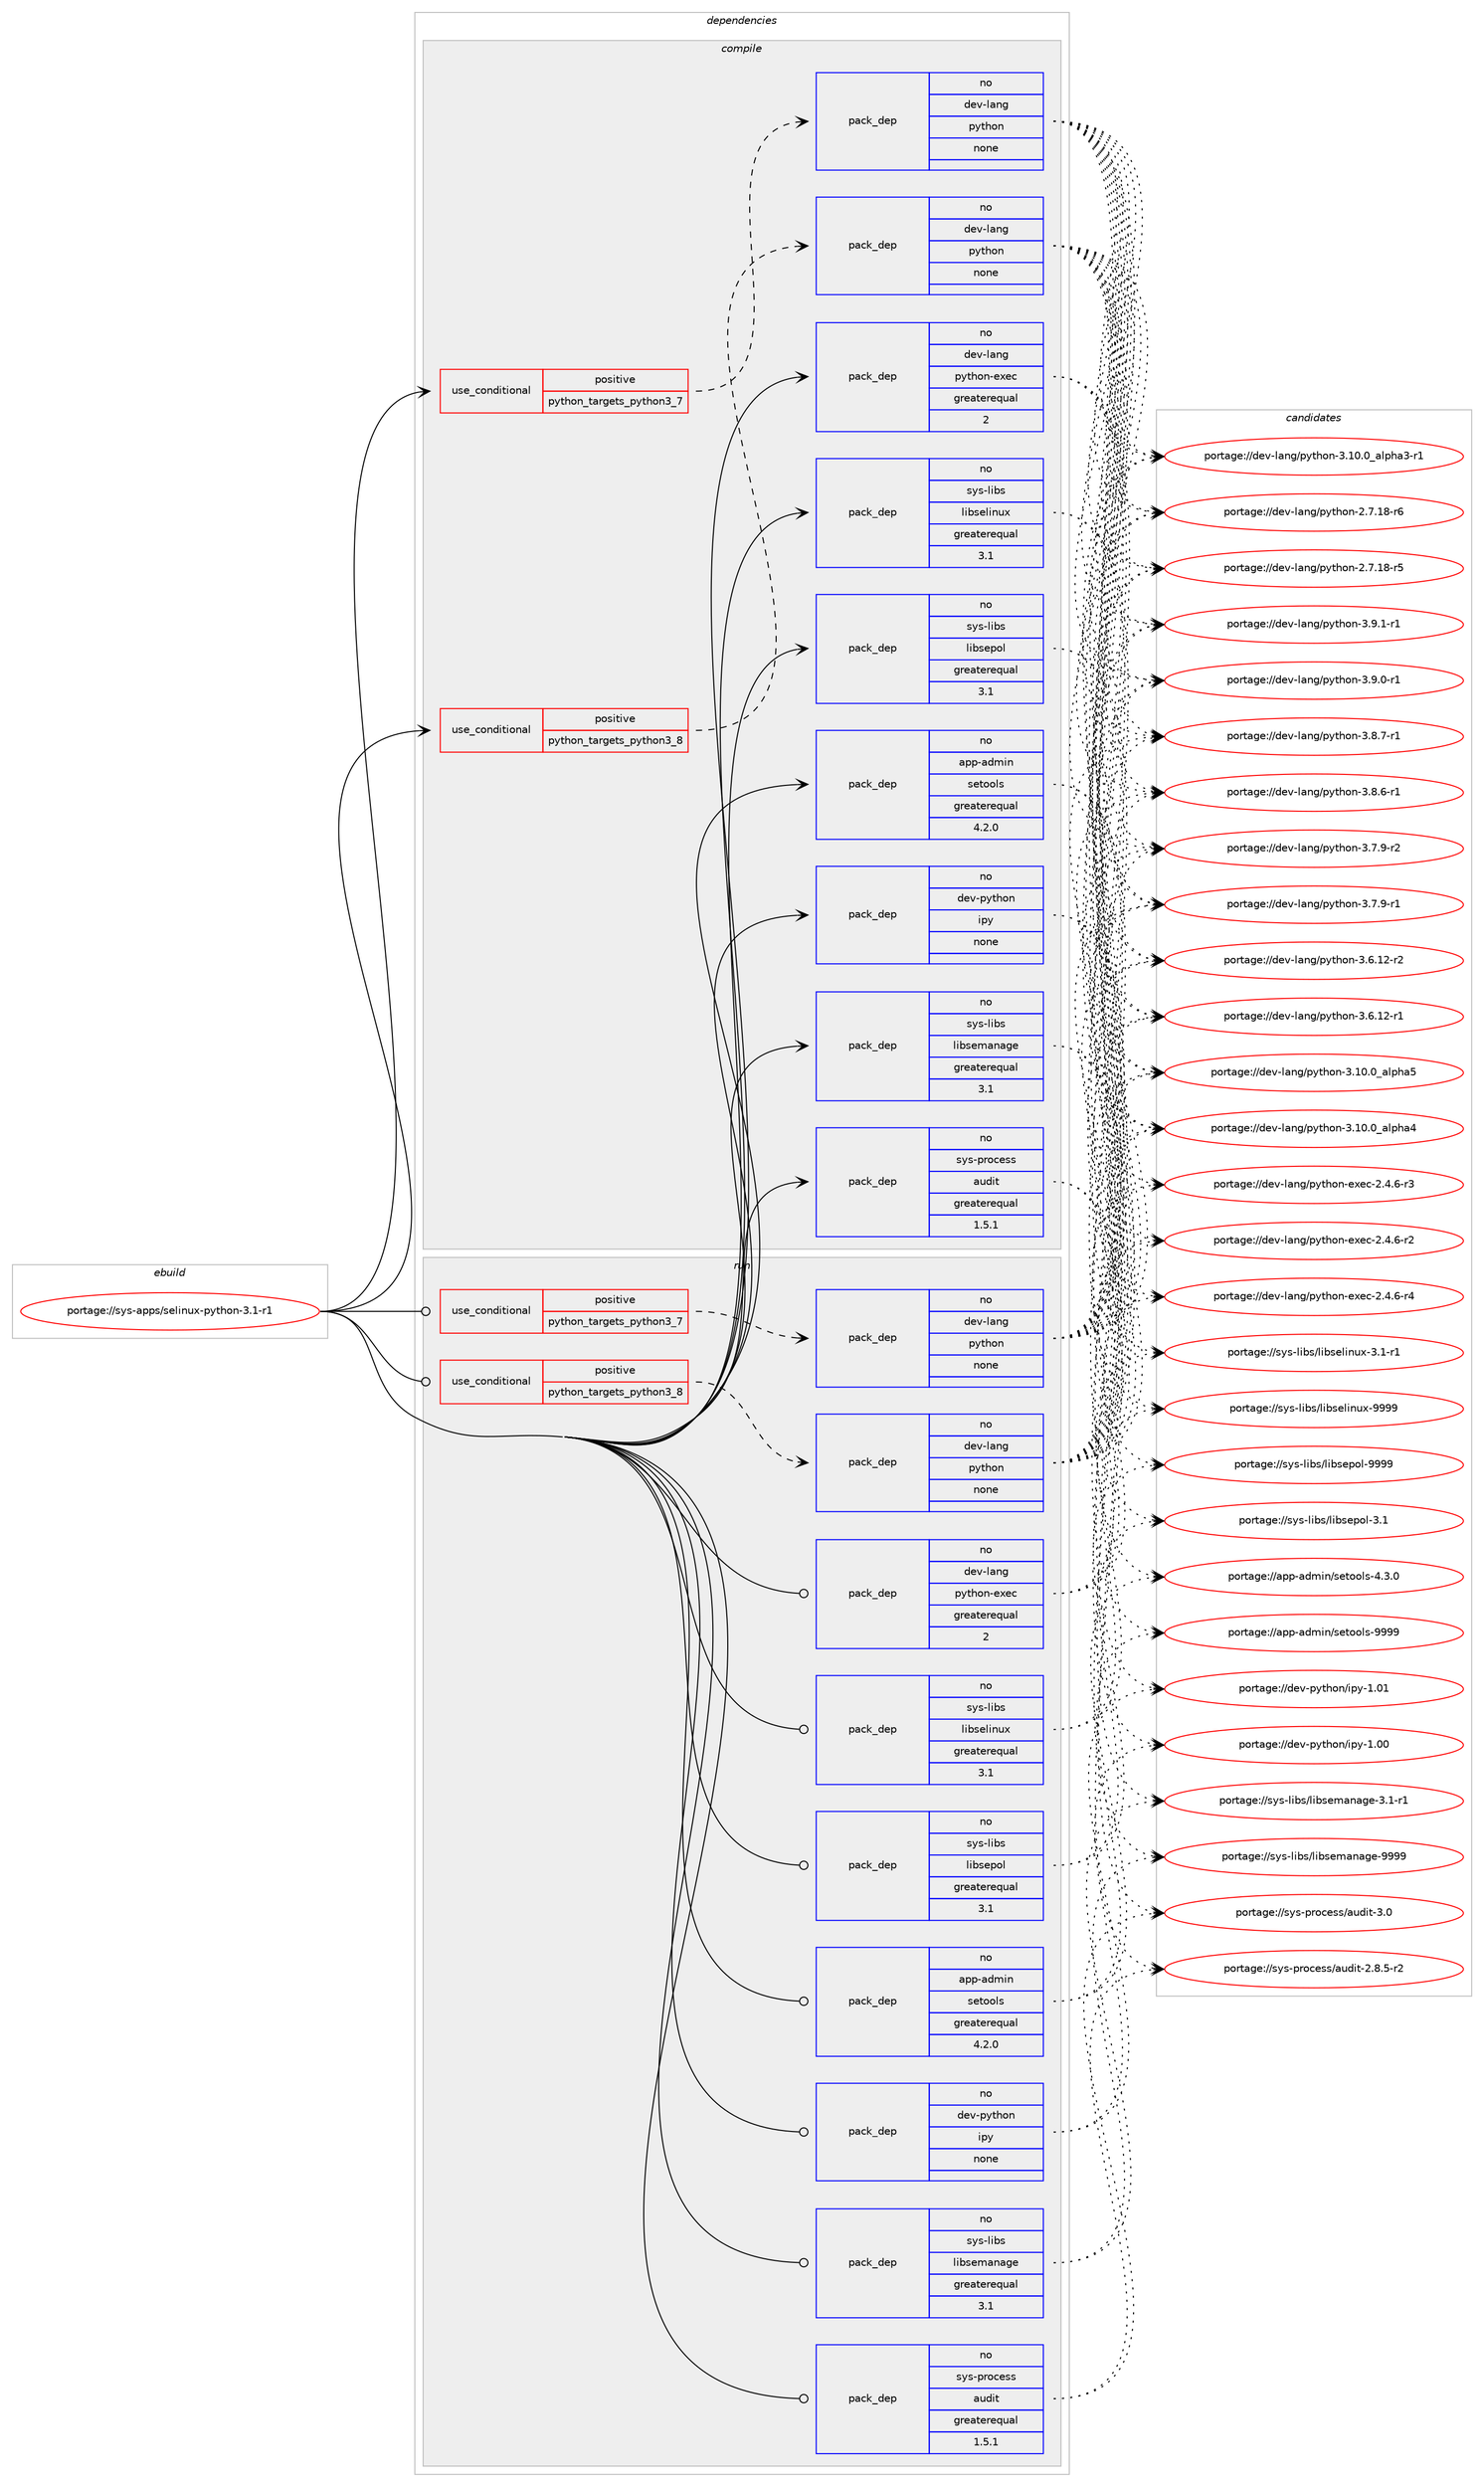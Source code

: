 digraph prolog {

# *************
# Graph options
# *************

newrank=true;
concentrate=true;
compound=true;
graph [rankdir=LR,fontname=Helvetica,fontsize=10,ranksep=1.5];#, ranksep=2.5, nodesep=0.2];
edge  [arrowhead=vee];
node  [fontname=Helvetica,fontsize=10];

# **********
# The ebuild
# **********

subgraph cluster_leftcol {
color=gray;
rank=same;
label=<<i>ebuild</i>>;
id [label="portage://sys-apps/selinux-python-3.1-r1", color=red, width=4, href="../sys-apps/selinux-python-3.1-r1.svg"];
}

# ****************
# The dependencies
# ****************

subgraph cluster_midcol {
color=gray;
label=<<i>dependencies</i>>;
subgraph cluster_compile {
fillcolor="#eeeeee";
style=filled;
label=<<i>compile</i>>;
subgraph cond3065 {
dependency9934 [label=<<TABLE BORDER="0" CELLBORDER="1" CELLSPACING="0" CELLPADDING="4"><TR><TD ROWSPAN="3" CELLPADDING="10">use_conditional</TD></TR><TR><TD>positive</TD></TR><TR><TD>python_targets_python3_7</TD></TR></TABLE>>, shape=none, color=red];
subgraph pack6762 {
dependency9935 [label=<<TABLE BORDER="0" CELLBORDER="1" CELLSPACING="0" CELLPADDING="4" WIDTH="220"><TR><TD ROWSPAN="6" CELLPADDING="30">pack_dep</TD></TR><TR><TD WIDTH="110">no</TD></TR><TR><TD>dev-lang</TD></TR><TR><TD>python</TD></TR><TR><TD>none</TD></TR><TR><TD></TD></TR></TABLE>>, shape=none, color=blue];
}
dependency9934:e -> dependency9935:w [weight=20,style="dashed",arrowhead="vee"];
}
id:e -> dependency9934:w [weight=20,style="solid",arrowhead="vee"];
subgraph cond3066 {
dependency9936 [label=<<TABLE BORDER="0" CELLBORDER="1" CELLSPACING="0" CELLPADDING="4"><TR><TD ROWSPAN="3" CELLPADDING="10">use_conditional</TD></TR><TR><TD>positive</TD></TR><TR><TD>python_targets_python3_8</TD></TR></TABLE>>, shape=none, color=red];
subgraph pack6763 {
dependency9937 [label=<<TABLE BORDER="0" CELLBORDER="1" CELLSPACING="0" CELLPADDING="4" WIDTH="220"><TR><TD ROWSPAN="6" CELLPADDING="30">pack_dep</TD></TR><TR><TD WIDTH="110">no</TD></TR><TR><TD>dev-lang</TD></TR><TR><TD>python</TD></TR><TR><TD>none</TD></TR><TR><TD></TD></TR></TABLE>>, shape=none, color=blue];
}
dependency9936:e -> dependency9937:w [weight=20,style="dashed",arrowhead="vee"];
}
id:e -> dependency9936:w [weight=20,style="solid",arrowhead="vee"];
subgraph pack6764 {
dependency9938 [label=<<TABLE BORDER="0" CELLBORDER="1" CELLSPACING="0" CELLPADDING="4" WIDTH="220"><TR><TD ROWSPAN="6" CELLPADDING="30">pack_dep</TD></TR><TR><TD WIDTH="110">no</TD></TR><TR><TD>app-admin</TD></TR><TR><TD>setools</TD></TR><TR><TD>greaterequal</TD></TR><TR><TD>4.2.0</TD></TR></TABLE>>, shape=none, color=blue];
}
id:e -> dependency9938:w [weight=20,style="solid",arrowhead="vee"];
subgraph pack6765 {
dependency9939 [label=<<TABLE BORDER="0" CELLBORDER="1" CELLSPACING="0" CELLPADDING="4" WIDTH="220"><TR><TD ROWSPAN="6" CELLPADDING="30">pack_dep</TD></TR><TR><TD WIDTH="110">no</TD></TR><TR><TD>dev-lang</TD></TR><TR><TD>python-exec</TD></TR><TR><TD>greaterequal</TD></TR><TR><TD>2</TD></TR></TABLE>>, shape=none, color=blue];
}
id:e -> dependency9939:w [weight=20,style="solid",arrowhead="vee"];
subgraph pack6766 {
dependency9940 [label=<<TABLE BORDER="0" CELLBORDER="1" CELLSPACING="0" CELLPADDING="4" WIDTH="220"><TR><TD ROWSPAN="6" CELLPADDING="30">pack_dep</TD></TR><TR><TD WIDTH="110">no</TD></TR><TR><TD>dev-python</TD></TR><TR><TD>ipy</TD></TR><TR><TD>none</TD></TR><TR><TD></TD></TR></TABLE>>, shape=none, color=blue];
}
id:e -> dependency9940:w [weight=20,style="solid",arrowhead="vee"];
subgraph pack6767 {
dependency9941 [label=<<TABLE BORDER="0" CELLBORDER="1" CELLSPACING="0" CELLPADDING="4" WIDTH="220"><TR><TD ROWSPAN="6" CELLPADDING="30">pack_dep</TD></TR><TR><TD WIDTH="110">no</TD></TR><TR><TD>sys-libs</TD></TR><TR><TD>libselinux</TD></TR><TR><TD>greaterequal</TD></TR><TR><TD>3.1</TD></TR></TABLE>>, shape=none, color=blue];
}
id:e -> dependency9941:w [weight=20,style="solid",arrowhead="vee"];
subgraph pack6768 {
dependency9942 [label=<<TABLE BORDER="0" CELLBORDER="1" CELLSPACING="0" CELLPADDING="4" WIDTH="220"><TR><TD ROWSPAN="6" CELLPADDING="30">pack_dep</TD></TR><TR><TD WIDTH="110">no</TD></TR><TR><TD>sys-libs</TD></TR><TR><TD>libsemanage</TD></TR><TR><TD>greaterequal</TD></TR><TR><TD>3.1</TD></TR></TABLE>>, shape=none, color=blue];
}
id:e -> dependency9942:w [weight=20,style="solid",arrowhead="vee"];
subgraph pack6769 {
dependency9943 [label=<<TABLE BORDER="0" CELLBORDER="1" CELLSPACING="0" CELLPADDING="4" WIDTH="220"><TR><TD ROWSPAN="6" CELLPADDING="30">pack_dep</TD></TR><TR><TD WIDTH="110">no</TD></TR><TR><TD>sys-libs</TD></TR><TR><TD>libsepol</TD></TR><TR><TD>greaterequal</TD></TR><TR><TD>3.1</TD></TR></TABLE>>, shape=none, color=blue];
}
id:e -> dependency9943:w [weight=20,style="solid",arrowhead="vee"];
subgraph pack6770 {
dependency9944 [label=<<TABLE BORDER="0" CELLBORDER="1" CELLSPACING="0" CELLPADDING="4" WIDTH="220"><TR><TD ROWSPAN="6" CELLPADDING="30">pack_dep</TD></TR><TR><TD WIDTH="110">no</TD></TR><TR><TD>sys-process</TD></TR><TR><TD>audit</TD></TR><TR><TD>greaterequal</TD></TR><TR><TD>1.5.1</TD></TR></TABLE>>, shape=none, color=blue];
}
id:e -> dependency9944:w [weight=20,style="solid",arrowhead="vee"];
}
subgraph cluster_compileandrun {
fillcolor="#eeeeee";
style=filled;
label=<<i>compile and run</i>>;
}
subgraph cluster_run {
fillcolor="#eeeeee";
style=filled;
label=<<i>run</i>>;
subgraph cond3067 {
dependency9945 [label=<<TABLE BORDER="0" CELLBORDER="1" CELLSPACING="0" CELLPADDING="4"><TR><TD ROWSPAN="3" CELLPADDING="10">use_conditional</TD></TR><TR><TD>positive</TD></TR><TR><TD>python_targets_python3_7</TD></TR></TABLE>>, shape=none, color=red];
subgraph pack6771 {
dependency9946 [label=<<TABLE BORDER="0" CELLBORDER="1" CELLSPACING="0" CELLPADDING="4" WIDTH="220"><TR><TD ROWSPAN="6" CELLPADDING="30">pack_dep</TD></TR><TR><TD WIDTH="110">no</TD></TR><TR><TD>dev-lang</TD></TR><TR><TD>python</TD></TR><TR><TD>none</TD></TR><TR><TD></TD></TR></TABLE>>, shape=none, color=blue];
}
dependency9945:e -> dependency9946:w [weight=20,style="dashed",arrowhead="vee"];
}
id:e -> dependency9945:w [weight=20,style="solid",arrowhead="odot"];
subgraph cond3068 {
dependency9947 [label=<<TABLE BORDER="0" CELLBORDER="1" CELLSPACING="0" CELLPADDING="4"><TR><TD ROWSPAN="3" CELLPADDING="10">use_conditional</TD></TR><TR><TD>positive</TD></TR><TR><TD>python_targets_python3_8</TD></TR></TABLE>>, shape=none, color=red];
subgraph pack6772 {
dependency9948 [label=<<TABLE BORDER="0" CELLBORDER="1" CELLSPACING="0" CELLPADDING="4" WIDTH="220"><TR><TD ROWSPAN="6" CELLPADDING="30">pack_dep</TD></TR><TR><TD WIDTH="110">no</TD></TR><TR><TD>dev-lang</TD></TR><TR><TD>python</TD></TR><TR><TD>none</TD></TR><TR><TD></TD></TR></TABLE>>, shape=none, color=blue];
}
dependency9947:e -> dependency9948:w [weight=20,style="dashed",arrowhead="vee"];
}
id:e -> dependency9947:w [weight=20,style="solid",arrowhead="odot"];
subgraph pack6773 {
dependency9949 [label=<<TABLE BORDER="0" CELLBORDER="1" CELLSPACING="0" CELLPADDING="4" WIDTH="220"><TR><TD ROWSPAN="6" CELLPADDING="30">pack_dep</TD></TR><TR><TD WIDTH="110">no</TD></TR><TR><TD>app-admin</TD></TR><TR><TD>setools</TD></TR><TR><TD>greaterequal</TD></TR><TR><TD>4.2.0</TD></TR></TABLE>>, shape=none, color=blue];
}
id:e -> dependency9949:w [weight=20,style="solid",arrowhead="odot"];
subgraph pack6774 {
dependency9950 [label=<<TABLE BORDER="0" CELLBORDER="1" CELLSPACING="0" CELLPADDING="4" WIDTH="220"><TR><TD ROWSPAN="6" CELLPADDING="30">pack_dep</TD></TR><TR><TD WIDTH="110">no</TD></TR><TR><TD>dev-lang</TD></TR><TR><TD>python-exec</TD></TR><TR><TD>greaterequal</TD></TR><TR><TD>2</TD></TR></TABLE>>, shape=none, color=blue];
}
id:e -> dependency9950:w [weight=20,style="solid",arrowhead="odot"];
subgraph pack6775 {
dependency9951 [label=<<TABLE BORDER="0" CELLBORDER="1" CELLSPACING="0" CELLPADDING="4" WIDTH="220"><TR><TD ROWSPAN="6" CELLPADDING="30">pack_dep</TD></TR><TR><TD WIDTH="110">no</TD></TR><TR><TD>dev-python</TD></TR><TR><TD>ipy</TD></TR><TR><TD>none</TD></TR><TR><TD></TD></TR></TABLE>>, shape=none, color=blue];
}
id:e -> dependency9951:w [weight=20,style="solid",arrowhead="odot"];
subgraph pack6776 {
dependency9952 [label=<<TABLE BORDER="0" CELLBORDER="1" CELLSPACING="0" CELLPADDING="4" WIDTH="220"><TR><TD ROWSPAN="6" CELLPADDING="30">pack_dep</TD></TR><TR><TD WIDTH="110">no</TD></TR><TR><TD>sys-libs</TD></TR><TR><TD>libselinux</TD></TR><TR><TD>greaterequal</TD></TR><TR><TD>3.1</TD></TR></TABLE>>, shape=none, color=blue];
}
id:e -> dependency9952:w [weight=20,style="solid",arrowhead="odot"];
subgraph pack6777 {
dependency9953 [label=<<TABLE BORDER="0" CELLBORDER="1" CELLSPACING="0" CELLPADDING="4" WIDTH="220"><TR><TD ROWSPAN="6" CELLPADDING="30">pack_dep</TD></TR><TR><TD WIDTH="110">no</TD></TR><TR><TD>sys-libs</TD></TR><TR><TD>libsemanage</TD></TR><TR><TD>greaterequal</TD></TR><TR><TD>3.1</TD></TR></TABLE>>, shape=none, color=blue];
}
id:e -> dependency9953:w [weight=20,style="solid",arrowhead="odot"];
subgraph pack6778 {
dependency9954 [label=<<TABLE BORDER="0" CELLBORDER="1" CELLSPACING="0" CELLPADDING="4" WIDTH="220"><TR><TD ROWSPAN="6" CELLPADDING="30">pack_dep</TD></TR><TR><TD WIDTH="110">no</TD></TR><TR><TD>sys-libs</TD></TR><TR><TD>libsepol</TD></TR><TR><TD>greaterequal</TD></TR><TR><TD>3.1</TD></TR></TABLE>>, shape=none, color=blue];
}
id:e -> dependency9954:w [weight=20,style="solid",arrowhead="odot"];
subgraph pack6779 {
dependency9955 [label=<<TABLE BORDER="0" CELLBORDER="1" CELLSPACING="0" CELLPADDING="4" WIDTH="220"><TR><TD ROWSPAN="6" CELLPADDING="30">pack_dep</TD></TR><TR><TD WIDTH="110">no</TD></TR><TR><TD>sys-process</TD></TR><TR><TD>audit</TD></TR><TR><TD>greaterequal</TD></TR><TR><TD>1.5.1</TD></TR></TABLE>>, shape=none, color=blue];
}
id:e -> dependency9955:w [weight=20,style="solid",arrowhead="odot"];
}
}

# **************
# The candidates
# **************

subgraph cluster_choices {
rank=same;
color=gray;
label=<<i>candidates</i>>;

subgraph choice6762 {
color=black;
nodesep=1;
choice1001011184510897110103471121211161041111104551465746494511449 [label="portage://dev-lang/python-3.9.1-r1", color=red, width=4,href="../dev-lang/python-3.9.1-r1.svg"];
choice1001011184510897110103471121211161041111104551465746484511449 [label="portage://dev-lang/python-3.9.0-r1", color=red, width=4,href="../dev-lang/python-3.9.0-r1.svg"];
choice1001011184510897110103471121211161041111104551465646554511449 [label="portage://dev-lang/python-3.8.7-r1", color=red, width=4,href="../dev-lang/python-3.8.7-r1.svg"];
choice1001011184510897110103471121211161041111104551465646544511449 [label="portage://dev-lang/python-3.8.6-r1", color=red, width=4,href="../dev-lang/python-3.8.6-r1.svg"];
choice1001011184510897110103471121211161041111104551465546574511450 [label="portage://dev-lang/python-3.7.9-r2", color=red, width=4,href="../dev-lang/python-3.7.9-r2.svg"];
choice1001011184510897110103471121211161041111104551465546574511449 [label="portage://dev-lang/python-3.7.9-r1", color=red, width=4,href="../dev-lang/python-3.7.9-r1.svg"];
choice100101118451089711010347112121116104111110455146544649504511450 [label="portage://dev-lang/python-3.6.12-r2", color=red, width=4,href="../dev-lang/python-3.6.12-r2.svg"];
choice100101118451089711010347112121116104111110455146544649504511449 [label="portage://dev-lang/python-3.6.12-r1", color=red, width=4,href="../dev-lang/python-3.6.12-r1.svg"];
choice1001011184510897110103471121211161041111104551464948464895971081121049753 [label="portage://dev-lang/python-3.10.0_alpha5", color=red, width=4,href="../dev-lang/python-3.10.0_alpha5.svg"];
choice1001011184510897110103471121211161041111104551464948464895971081121049752 [label="portage://dev-lang/python-3.10.0_alpha4", color=red, width=4,href="../dev-lang/python-3.10.0_alpha4.svg"];
choice10010111845108971101034711212111610411111045514649484648959710811210497514511449 [label="portage://dev-lang/python-3.10.0_alpha3-r1", color=red, width=4,href="../dev-lang/python-3.10.0_alpha3-r1.svg"];
choice100101118451089711010347112121116104111110455046554649564511454 [label="portage://dev-lang/python-2.7.18-r6", color=red, width=4,href="../dev-lang/python-2.7.18-r6.svg"];
choice100101118451089711010347112121116104111110455046554649564511453 [label="portage://dev-lang/python-2.7.18-r5", color=red, width=4,href="../dev-lang/python-2.7.18-r5.svg"];
dependency9935:e -> choice1001011184510897110103471121211161041111104551465746494511449:w [style=dotted,weight="100"];
dependency9935:e -> choice1001011184510897110103471121211161041111104551465746484511449:w [style=dotted,weight="100"];
dependency9935:e -> choice1001011184510897110103471121211161041111104551465646554511449:w [style=dotted,weight="100"];
dependency9935:e -> choice1001011184510897110103471121211161041111104551465646544511449:w [style=dotted,weight="100"];
dependency9935:e -> choice1001011184510897110103471121211161041111104551465546574511450:w [style=dotted,weight="100"];
dependency9935:e -> choice1001011184510897110103471121211161041111104551465546574511449:w [style=dotted,weight="100"];
dependency9935:e -> choice100101118451089711010347112121116104111110455146544649504511450:w [style=dotted,weight="100"];
dependency9935:e -> choice100101118451089711010347112121116104111110455146544649504511449:w [style=dotted,weight="100"];
dependency9935:e -> choice1001011184510897110103471121211161041111104551464948464895971081121049753:w [style=dotted,weight="100"];
dependency9935:e -> choice1001011184510897110103471121211161041111104551464948464895971081121049752:w [style=dotted,weight="100"];
dependency9935:e -> choice10010111845108971101034711212111610411111045514649484648959710811210497514511449:w [style=dotted,weight="100"];
dependency9935:e -> choice100101118451089711010347112121116104111110455046554649564511454:w [style=dotted,weight="100"];
dependency9935:e -> choice100101118451089711010347112121116104111110455046554649564511453:w [style=dotted,weight="100"];
}
subgraph choice6763 {
color=black;
nodesep=1;
choice1001011184510897110103471121211161041111104551465746494511449 [label="portage://dev-lang/python-3.9.1-r1", color=red, width=4,href="../dev-lang/python-3.9.1-r1.svg"];
choice1001011184510897110103471121211161041111104551465746484511449 [label="portage://dev-lang/python-3.9.0-r1", color=red, width=4,href="../dev-lang/python-3.9.0-r1.svg"];
choice1001011184510897110103471121211161041111104551465646554511449 [label="portage://dev-lang/python-3.8.7-r1", color=red, width=4,href="../dev-lang/python-3.8.7-r1.svg"];
choice1001011184510897110103471121211161041111104551465646544511449 [label="portage://dev-lang/python-3.8.6-r1", color=red, width=4,href="../dev-lang/python-3.8.6-r1.svg"];
choice1001011184510897110103471121211161041111104551465546574511450 [label="portage://dev-lang/python-3.7.9-r2", color=red, width=4,href="../dev-lang/python-3.7.9-r2.svg"];
choice1001011184510897110103471121211161041111104551465546574511449 [label="portage://dev-lang/python-3.7.9-r1", color=red, width=4,href="../dev-lang/python-3.7.9-r1.svg"];
choice100101118451089711010347112121116104111110455146544649504511450 [label="portage://dev-lang/python-3.6.12-r2", color=red, width=4,href="../dev-lang/python-3.6.12-r2.svg"];
choice100101118451089711010347112121116104111110455146544649504511449 [label="portage://dev-lang/python-3.6.12-r1", color=red, width=4,href="../dev-lang/python-3.6.12-r1.svg"];
choice1001011184510897110103471121211161041111104551464948464895971081121049753 [label="portage://dev-lang/python-3.10.0_alpha5", color=red, width=4,href="../dev-lang/python-3.10.0_alpha5.svg"];
choice1001011184510897110103471121211161041111104551464948464895971081121049752 [label="portage://dev-lang/python-3.10.0_alpha4", color=red, width=4,href="../dev-lang/python-3.10.0_alpha4.svg"];
choice10010111845108971101034711212111610411111045514649484648959710811210497514511449 [label="portage://dev-lang/python-3.10.0_alpha3-r1", color=red, width=4,href="../dev-lang/python-3.10.0_alpha3-r1.svg"];
choice100101118451089711010347112121116104111110455046554649564511454 [label="portage://dev-lang/python-2.7.18-r6", color=red, width=4,href="../dev-lang/python-2.7.18-r6.svg"];
choice100101118451089711010347112121116104111110455046554649564511453 [label="portage://dev-lang/python-2.7.18-r5", color=red, width=4,href="../dev-lang/python-2.7.18-r5.svg"];
dependency9937:e -> choice1001011184510897110103471121211161041111104551465746494511449:w [style=dotted,weight="100"];
dependency9937:e -> choice1001011184510897110103471121211161041111104551465746484511449:w [style=dotted,weight="100"];
dependency9937:e -> choice1001011184510897110103471121211161041111104551465646554511449:w [style=dotted,weight="100"];
dependency9937:e -> choice1001011184510897110103471121211161041111104551465646544511449:w [style=dotted,weight="100"];
dependency9937:e -> choice1001011184510897110103471121211161041111104551465546574511450:w [style=dotted,weight="100"];
dependency9937:e -> choice1001011184510897110103471121211161041111104551465546574511449:w [style=dotted,weight="100"];
dependency9937:e -> choice100101118451089711010347112121116104111110455146544649504511450:w [style=dotted,weight="100"];
dependency9937:e -> choice100101118451089711010347112121116104111110455146544649504511449:w [style=dotted,weight="100"];
dependency9937:e -> choice1001011184510897110103471121211161041111104551464948464895971081121049753:w [style=dotted,weight="100"];
dependency9937:e -> choice1001011184510897110103471121211161041111104551464948464895971081121049752:w [style=dotted,weight="100"];
dependency9937:e -> choice10010111845108971101034711212111610411111045514649484648959710811210497514511449:w [style=dotted,weight="100"];
dependency9937:e -> choice100101118451089711010347112121116104111110455046554649564511454:w [style=dotted,weight="100"];
dependency9937:e -> choice100101118451089711010347112121116104111110455046554649564511453:w [style=dotted,weight="100"];
}
subgraph choice6764 {
color=black;
nodesep=1;
choice971121124597100109105110471151011161111111081154557575757 [label="portage://app-admin/setools-9999", color=red, width=4,href="../app-admin/setools-9999.svg"];
choice97112112459710010910511047115101116111111108115455246514648 [label="portage://app-admin/setools-4.3.0", color=red, width=4,href="../app-admin/setools-4.3.0.svg"];
dependency9938:e -> choice971121124597100109105110471151011161111111081154557575757:w [style=dotted,weight="100"];
dependency9938:e -> choice97112112459710010910511047115101116111111108115455246514648:w [style=dotted,weight="100"];
}
subgraph choice6765 {
color=black;
nodesep=1;
choice10010111845108971101034711212111610411111045101120101994550465246544511452 [label="portage://dev-lang/python-exec-2.4.6-r4", color=red, width=4,href="../dev-lang/python-exec-2.4.6-r4.svg"];
choice10010111845108971101034711212111610411111045101120101994550465246544511451 [label="portage://dev-lang/python-exec-2.4.6-r3", color=red, width=4,href="../dev-lang/python-exec-2.4.6-r3.svg"];
choice10010111845108971101034711212111610411111045101120101994550465246544511450 [label="portage://dev-lang/python-exec-2.4.6-r2", color=red, width=4,href="../dev-lang/python-exec-2.4.6-r2.svg"];
dependency9939:e -> choice10010111845108971101034711212111610411111045101120101994550465246544511452:w [style=dotted,weight="100"];
dependency9939:e -> choice10010111845108971101034711212111610411111045101120101994550465246544511451:w [style=dotted,weight="100"];
dependency9939:e -> choice10010111845108971101034711212111610411111045101120101994550465246544511450:w [style=dotted,weight="100"];
}
subgraph choice6766 {
color=black;
nodesep=1;
choice10010111845112121116104111110471051121214549464849 [label="portage://dev-python/ipy-1.01", color=red, width=4,href="../dev-python/ipy-1.01.svg"];
choice10010111845112121116104111110471051121214549464848 [label="portage://dev-python/ipy-1.00", color=red, width=4,href="../dev-python/ipy-1.00.svg"];
dependency9940:e -> choice10010111845112121116104111110471051121214549464849:w [style=dotted,weight="100"];
dependency9940:e -> choice10010111845112121116104111110471051121214549464848:w [style=dotted,weight="100"];
}
subgraph choice6767 {
color=black;
nodesep=1;
choice115121115451081059811547108105981151011081051101171204557575757 [label="portage://sys-libs/libselinux-9999", color=red, width=4,href="../sys-libs/libselinux-9999.svg"];
choice11512111545108105981154710810598115101108105110117120455146494511449 [label="portage://sys-libs/libselinux-3.1-r1", color=red, width=4,href="../sys-libs/libselinux-3.1-r1.svg"];
dependency9941:e -> choice115121115451081059811547108105981151011081051101171204557575757:w [style=dotted,weight="100"];
dependency9941:e -> choice11512111545108105981154710810598115101108105110117120455146494511449:w [style=dotted,weight="100"];
}
subgraph choice6768 {
color=black;
nodesep=1;
choice1151211154510810598115471081059811510110997110971031014557575757 [label="portage://sys-libs/libsemanage-9999", color=red, width=4,href="../sys-libs/libsemanage-9999.svg"];
choice115121115451081059811547108105981151011099711097103101455146494511449 [label="portage://sys-libs/libsemanage-3.1-r1", color=red, width=4,href="../sys-libs/libsemanage-3.1-r1.svg"];
dependency9942:e -> choice1151211154510810598115471081059811510110997110971031014557575757:w [style=dotted,weight="100"];
dependency9942:e -> choice115121115451081059811547108105981151011099711097103101455146494511449:w [style=dotted,weight="100"];
}
subgraph choice6769 {
color=black;
nodesep=1;
choice115121115451081059811547108105981151011121111084557575757 [label="portage://sys-libs/libsepol-9999", color=red, width=4,href="../sys-libs/libsepol-9999.svg"];
choice1151211154510810598115471081059811510111211110845514649 [label="portage://sys-libs/libsepol-3.1", color=red, width=4,href="../sys-libs/libsepol-3.1.svg"];
dependency9943:e -> choice115121115451081059811547108105981151011121111084557575757:w [style=dotted,weight="100"];
dependency9943:e -> choice1151211154510810598115471081059811510111211110845514649:w [style=dotted,weight="100"];
}
subgraph choice6770 {
color=black;
nodesep=1;
choice1151211154511211411199101115115479711710010511645514648 [label="portage://sys-process/audit-3.0", color=red, width=4,href="../sys-process/audit-3.0.svg"];
choice115121115451121141119910111511547971171001051164550465646534511450 [label="portage://sys-process/audit-2.8.5-r2", color=red, width=4,href="../sys-process/audit-2.8.5-r2.svg"];
dependency9944:e -> choice1151211154511211411199101115115479711710010511645514648:w [style=dotted,weight="100"];
dependency9944:e -> choice115121115451121141119910111511547971171001051164550465646534511450:w [style=dotted,weight="100"];
}
subgraph choice6771 {
color=black;
nodesep=1;
choice1001011184510897110103471121211161041111104551465746494511449 [label="portage://dev-lang/python-3.9.1-r1", color=red, width=4,href="../dev-lang/python-3.9.1-r1.svg"];
choice1001011184510897110103471121211161041111104551465746484511449 [label="portage://dev-lang/python-3.9.0-r1", color=red, width=4,href="../dev-lang/python-3.9.0-r1.svg"];
choice1001011184510897110103471121211161041111104551465646554511449 [label="portage://dev-lang/python-3.8.7-r1", color=red, width=4,href="../dev-lang/python-3.8.7-r1.svg"];
choice1001011184510897110103471121211161041111104551465646544511449 [label="portage://dev-lang/python-3.8.6-r1", color=red, width=4,href="../dev-lang/python-3.8.6-r1.svg"];
choice1001011184510897110103471121211161041111104551465546574511450 [label="portage://dev-lang/python-3.7.9-r2", color=red, width=4,href="../dev-lang/python-3.7.9-r2.svg"];
choice1001011184510897110103471121211161041111104551465546574511449 [label="portage://dev-lang/python-3.7.9-r1", color=red, width=4,href="../dev-lang/python-3.7.9-r1.svg"];
choice100101118451089711010347112121116104111110455146544649504511450 [label="portage://dev-lang/python-3.6.12-r2", color=red, width=4,href="../dev-lang/python-3.6.12-r2.svg"];
choice100101118451089711010347112121116104111110455146544649504511449 [label="portage://dev-lang/python-3.6.12-r1", color=red, width=4,href="../dev-lang/python-3.6.12-r1.svg"];
choice1001011184510897110103471121211161041111104551464948464895971081121049753 [label="portage://dev-lang/python-3.10.0_alpha5", color=red, width=4,href="../dev-lang/python-3.10.0_alpha5.svg"];
choice1001011184510897110103471121211161041111104551464948464895971081121049752 [label="portage://dev-lang/python-3.10.0_alpha4", color=red, width=4,href="../dev-lang/python-3.10.0_alpha4.svg"];
choice10010111845108971101034711212111610411111045514649484648959710811210497514511449 [label="portage://dev-lang/python-3.10.0_alpha3-r1", color=red, width=4,href="../dev-lang/python-3.10.0_alpha3-r1.svg"];
choice100101118451089711010347112121116104111110455046554649564511454 [label="portage://dev-lang/python-2.7.18-r6", color=red, width=4,href="../dev-lang/python-2.7.18-r6.svg"];
choice100101118451089711010347112121116104111110455046554649564511453 [label="portage://dev-lang/python-2.7.18-r5", color=red, width=4,href="../dev-lang/python-2.7.18-r5.svg"];
dependency9946:e -> choice1001011184510897110103471121211161041111104551465746494511449:w [style=dotted,weight="100"];
dependency9946:e -> choice1001011184510897110103471121211161041111104551465746484511449:w [style=dotted,weight="100"];
dependency9946:e -> choice1001011184510897110103471121211161041111104551465646554511449:w [style=dotted,weight="100"];
dependency9946:e -> choice1001011184510897110103471121211161041111104551465646544511449:w [style=dotted,weight="100"];
dependency9946:e -> choice1001011184510897110103471121211161041111104551465546574511450:w [style=dotted,weight="100"];
dependency9946:e -> choice1001011184510897110103471121211161041111104551465546574511449:w [style=dotted,weight="100"];
dependency9946:e -> choice100101118451089711010347112121116104111110455146544649504511450:w [style=dotted,weight="100"];
dependency9946:e -> choice100101118451089711010347112121116104111110455146544649504511449:w [style=dotted,weight="100"];
dependency9946:e -> choice1001011184510897110103471121211161041111104551464948464895971081121049753:w [style=dotted,weight="100"];
dependency9946:e -> choice1001011184510897110103471121211161041111104551464948464895971081121049752:w [style=dotted,weight="100"];
dependency9946:e -> choice10010111845108971101034711212111610411111045514649484648959710811210497514511449:w [style=dotted,weight="100"];
dependency9946:e -> choice100101118451089711010347112121116104111110455046554649564511454:w [style=dotted,weight="100"];
dependency9946:e -> choice100101118451089711010347112121116104111110455046554649564511453:w [style=dotted,weight="100"];
}
subgraph choice6772 {
color=black;
nodesep=1;
choice1001011184510897110103471121211161041111104551465746494511449 [label="portage://dev-lang/python-3.9.1-r1", color=red, width=4,href="../dev-lang/python-3.9.1-r1.svg"];
choice1001011184510897110103471121211161041111104551465746484511449 [label="portage://dev-lang/python-3.9.0-r1", color=red, width=4,href="../dev-lang/python-3.9.0-r1.svg"];
choice1001011184510897110103471121211161041111104551465646554511449 [label="portage://dev-lang/python-3.8.7-r1", color=red, width=4,href="../dev-lang/python-3.8.7-r1.svg"];
choice1001011184510897110103471121211161041111104551465646544511449 [label="portage://dev-lang/python-3.8.6-r1", color=red, width=4,href="../dev-lang/python-3.8.6-r1.svg"];
choice1001011184510897110103471121211161041111104551465546574511450 [label="portage://dev-lang/python-3.7.9-r2", color=red, width=4,href="../dev-lang/python-3.7.9-r2.svg"];
choice1001011184510897110103471121211161041111104551465546574511449 [label="portage://dev-lang/python-3.7.9-r1", color=red, width=4,href="../dev-lang/python-3.7.9-r1.svg"];
choice100101118451089711010347112121116104111110455146544649504511450 [label="portage://dev-lang/python-3.6.12-r2", color=red, width=4,href="../dev-lang/python-3.6.12-r2.svg"];
choice100101118451089711010347112121116104111110455146544649504511449 [label="portage://dev-lang/python-3.6.12-r1", color=red, width=4,href="../dev-lang/python-3.6.12-r1.svg"];
choice1001011184510897110103471121211161041111104551464948464895971081121049753 [label="portage://dev-lang/python-3.10.0_alpha5", color=red, width=4,href="../dev-lang/python-3.10.0_alpha5.svg"];
choice1001011184510897110103471121211161041111104551464948464895971081121049752 [label="portage://dev-lang/python-3.10.0_alpha4", color=red, width=4,href="../dev-lang/python-3.10.0_alpha4.svg"];
choice10010111845108971101034711212111610411111045514649484648959710811210497514511449 [label="portage://dev-lang/python-3.10.0_alpha3-r1", color=red, width=4,href="../dev-lang/python-3.10.0_alpha3-r1.svg"];
choice100101118451089711010347112121116104111110455046554649564511454 [label="portage://dev-lang/python-2.7.18-r6", color=red, width=4,href="../dev-lang/python-2.7.18-r6.svg"];
choice100101118451089711010347112121116104111110455046554649564511453 [label="portage://dev-lang/python-2.7.18-r5", color=red, width=4,href="../dev-lang/python-2.7.18-r5.svg"];
dependency9948:e -> choice1001011184510897110103471121211161041111104551465746494511449:w [style=dotted,weight="100"];
dependency9948:e -> choice1001011184510897110103471121211161041111104551465746484511449:w [style=dotted,weight="100"];
dependency9948:e -> choice1001011184510897110103471121211161041111104551465646554511449:w [style=dotted,weight="100"];
dependency9948:e -> choice1001011184510897110103471121211161041111104551465646544511449:w [style=dotted,weight="100"];
dependency9948:e -> choice1001011184510897110103471121211161041111104551465546574511450:w [style=dotted,weight="100"];
dependency9948:e -> choice1001011184510897110103471121211161041111104551465546574511449:w [style=dotted,weight="100"];
dependency9948:e -> choice100101118451089711010347112121116104111110455146544649504511450:w [style=dotted,weight="100"];
dependency9948:e -> choice100101118451089711010347112121116104111110455146544649504511449:w [style=dotted,weight="100"];
dependency9948:e -> choice1001011184510897110103471121211161041111104551464948464895971081121049753:w [style=dotted,weight="100"];
dependency9948:e -> choice1001011184510897110103471121211161041111104551464948464895971081121049752:w [style=dotted,weight="100"];
dependency9948:e -> choice10010111845108971101034711212111610411111045514649484648959710811210497514511449:w [style=dotted,weight="100"];
dependency9948:e -> choice100101118451089711010347112121116104111110455046554649564511454:w [style=dotted,weight="100"];
dependency9948:e -> choice100101118451089711010347112121116104111110455046554649564511453:w [style=dotted,weight="100"];
}
subgraph choice6773 {
color=black;
nodesep=1;
choice971121124597100109105110471151011161111111081154557575757 [label="portage://app-admin/setools-9999", color=red, width=4,href="../app-admin/setools-9999.svg"];
choice97112112459710010910511047115101116111111108115455246514648 [label="portage://app-admin/setools-4.3.0", color=red, width=4,href="../app-admin/setools-4.3.0.svg"];
dependency9949:e -> choice971121124597100109105110471151011161111111081154557575757:w [style=dotted,weight="100"];
dependency9949:e -> choice97112112459710010910511047115101116111111108115455246514648:w [style=dotted,weight="100"];
}
subgraph choice6774 {
color=black;
nodesep=1;
choice10010111845108971101034711212111610411111045101120101994550465246544511452 [label="portage://dev-lang/python-exec-2.4.6-r4", color=red, width=4,href="../dev-lang/python-exec-2.4.6-r4.svg"];
choice10010111845108971101034711212111610411111045101120101994550465246544511451 [label="portage://dev-lang/python-exec-2.4.6-r3", color=red, width=4,href="../dev-lang/python-exec-2.4.6-r3.svg"];
choice10010111845108971101034711212111610411111045101120101994550465246544511450 [label="portage://dev-lang/python-exec-2.4.6-r2", color=red, width=4,href="../dev-lang/python-exec-2.4.6-r2.svg"];
dependency9950:e -> choice10010111845108971101034711212111610411111045101120101994550465246544511452:w [style=dotted,weight="100"];
dependency9950:e -> choice10010111845108971101034711212111610411111045101120101994550465246544511451:w [style=dotted,weight="100"];
dependency9950:e -> choice10010111845108971101034711212111610411111045101120101994550465246544511450:w [style=dotted,weight="100"];
}
subgraph choice6775 {
color=black;
nodesep=1;
choice10010111845112121116104111110471051121214549464849 [label="portage://dev-python/ipy-1.01", color=red, width=4,href="../dev-python/ipy-1.01.svg"];
choice10010111845112121116104111110471051121214549464848 [label="portage://dev-python/ipy-1.00", color=red, width=4,href="../dev-python/ipy-1.00.svg"];
dependency9951:e -> choice10010111845112121116104111110471051121214549464849:w [style=dotted,weight="100"];
dependency9951:e -> choice10010111845112121116104111110471051121214549464848:w [style=dotted,weight="100"];
}
subgraph choice6776 {
color=black;
nodesep=1;
choice115121115451081059811547108105981151011081051101171204557575757 [label="portage://sys-libs/libselinux-9999", color=red, width=4,href="../sys-libs/libselinux-9999.svg"];
choice11512111545108105981154710810598115101108105110117120455146494511449 [label="portage://sys-libs/libselinux-3.1-r1", color=red, width=4,href="../sys-libs/libselinux-3.1-r1.svg"];
dependency9952:e -> choice115121115451081059811547108105981151011081051101171204557575757:w [style=dotted,weight="100"];
dependency9952:e -> choice11512111545108105981154710810598115101108105110117120455146494511449:w [style=dotted,weight="100"];
}
subgraph choice6777 {
color=black;
nodesep=1;
choice1151211154510810598115471081059811510110997110971031014557575757 [label="portage://sys-libs/libsemanage-9999", color=red, width=4,href="../sys-libs/libsemanage-9999.svg"];
choice115121115451081059811547108105981151011099711097103101455146494511449 [label="portage://sys-libs/libsemanage-3.1-r1", color=red, width=4,href="../sys-libs/libsemanage-3.1-r1.svg"];
dependency9953:e -> choice1151211154510810598115471081059811510110997110971031014557575757:w [style=dotted,weight="100"];
dependency9953:e -> choice115121115451081059811547108105981151011099711097103101455146494511449:w [style=dotted,weight="100"];
}
subgraph choice6778 {
color=black;
nodesep=1;
choice115121115451081059811547108105981151011121111084557575757 [label="portage://sys-libs/libsepol-9999", color=red, width=4,href="../sys-libs/libsepol-9999.svg"];
choice1151211154510810598115471081059811510111211110845514649 [label="portage://sys-libs/libsepol-3.1", color=red, width=4,href="../sys-libs/libsepol-3.1.svg"];
dependency9954:e -> choice115121115451081059811547108105981151011121111084557575757:w [style=dotted,weight="100"];
dependency9954:e -> choice1151211154510810598115471081059811510111211110845514649:w [style=dotted,weight="100"];
}
subgraph choice6779 {
color=black;
nodesep=1;
choice1151211154511211411199101115115479711710010511645514648 [label="portage://sys-process/audit-3.0", color=red, width=4,href="../sys-process/audit-3.0.svg"];
choice115121115451121141119910111511547971171001051164550465646534511450 [label="portage://sys-process/audit-2.8.5-r2", color=red, width=4,href="../sys-process/audit-2.8.5-r2.svg"];
dependency9955:e -> choice1151211154511211411199101115115479711710010511645514648:w [style=dotted,weight="100"];
dependency9955:e -> choice115121115451121141119910111511547971171001051164550465646534511450:w [style=dotted,weight="100"];
}
}

}
